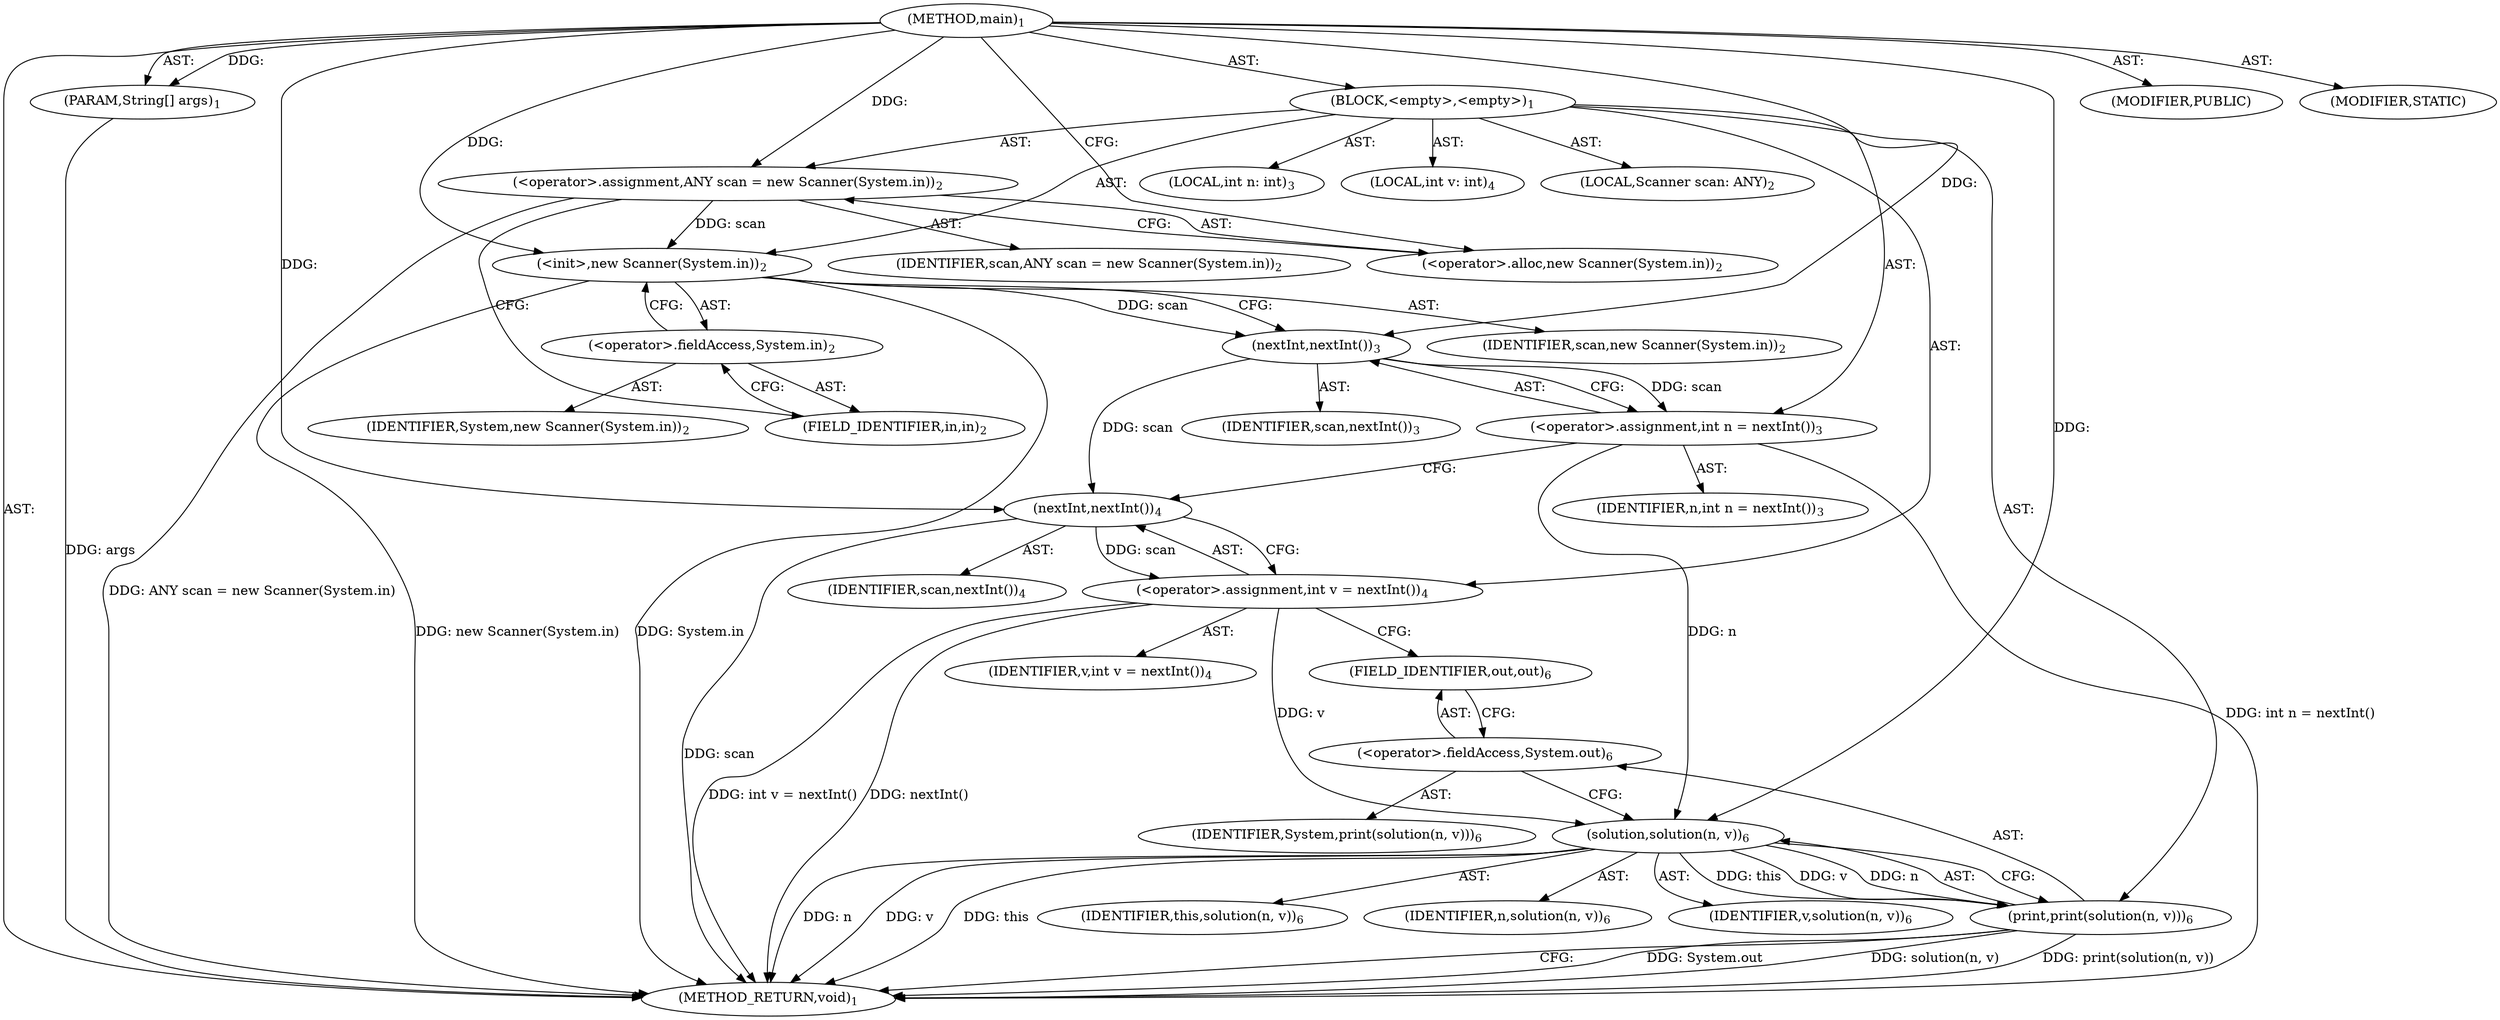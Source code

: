digraph "main" {  
"19" [label = <(METHOD,main)<SUB>1</SUB>> ]
"20" [label = <(PARAM,String[] args)<SUB>1</SUB>> ]
"21" [label = <(BLOCK,&lt;empty&gt;,&lt;empty&gt;)<SUB>1</SUB>> ]
"4" [label = <(LOCAL,Scanner scan: ANY)<SUB>2</SUB>> ]
"22" [label = <(&lt;operator&gt;.assignment,ANY scan = new Scanner(System.in))<SUB>2</SUB>> ]
"23" [label = <(IDENTIFIER,scan,ANY scan = new Scanner(System.in))<SUB>2</SUB>> ]
"24" [label = <(&lt;operator&gt;.alloc,new Scanner(System.in))<SUB>2</SUB>> ]
"25" [label = <(&lt;init&gt;,new Scanner(System.in))<SUB>2</SUB>> ]
"3" [label = <(IDENTIFIER,scan,new Scanner(System.in))<SUB>2</SUB>> ]
"26" [label = <(&lt;operator&gt;.fieldAccess,System.in)<SUB>2</SUB>> ]
"27" [label = <(IDENTIFIER,System,new Scanner(System.in))<SUB>2</SUB>> ]
"28" [label = <(FIELD_IDENTIFIER,in,in)<SUB>2</SUB>> ]
"29" [label = <(LOCAL,int n: int)<SUB>3</SUB>> ]
"30" [label = <(&lt;operator&gt;.assignment,int n = nextInt())<SUB>3</SUB>> ]
"31" [label = <(IDENTIFIER,n,int n = nextInt())<SUB>3</SUB>> ]
"32" [label = <(nextInt,nextInt())<SUB>3</SUB>> ]
"33" [label = <(IDENTIFIER,scan,nextInt())<SUB>3</SUB>> ]
"34" [label = <(LOCAL,int v: int)<SUB>4</SUB>> ]
"35" [label = <(&lt;operator&gt;.assignment,int v = nextInt())<SUB>4</SUB>> ]
"36" [label = <(IDENTIFIER,v,int v = nextInt())<SUB>4</SUB>> ]
"37" [label = <(nextInt,nextInt())<SUB>4</SUB>> ]
"38" [label = <(IDENTIFIER,scan,nextInt())<SUB>4</SUB>> ]
"39" [label = <(print,print(solution(n, v)))<SUB>6</SUB>> ]
"40" [label = <(&lt;operator&gt;.fieldAccess,System.out)<SUB>6</SUB>> ]
"41" [label = <(IDENTIFIER,System,print(solution(n, v)))<SUB>6</SUB>> ]
"42" [label = <(FIELD_IDENTIFIER,out,out)<SUB>6</SUB>> ]
"43" [label = <(solution,solution(n, v))<SUB>6</SUB>> ]
"44" [label = <(IDENTIFIER,this,solution(n, v))<SUB>6</SUB>> ]
"45" [label = <(IDENTIFIER,n,solution(n, v))<SUB>6</SUB>> ]
"46" [label = <(IDENTIFIER,v,solution(n, v))<SUB>6</SUB>> ]
"47" [label = <(MODIFIER,PUBLIC)> ]
"48" [label = <(MODIFIER,STATIC)> ]
"49" [label = <(METHOD_RETURN,void)<SUB>1</SUB>> ]
  "19" -> "20"  [ label = "AST: "] 
  "19" -> "21"  [ label = "AST: "] 
  "19" -> "47"  [ label = "AST: "] 
  "19" -> "48"  [ label = "AST: "] 
  "19" -> "49"  [ label = "AST: "] 
  "21" -> "4"  [ label = "AST: "] 
  "21" -> "22"  [ label = "AST: "] 
  "21" -> "25"  [ label = "AST: "] 
  "21" -> "29"  [ label = "AST: "] 
  "21" -> "30"  [ label = "AST: "] 
  "21" -> "34"  [ label = "AST: "] 
  "21" -> "35"  [ label = "AST: "] 
  "21" -> "39"  [ label = "AST: "] 
  "22" -> "23"  [ label = "AST: "] 
  "22" -> "24"  [ label = "AST: "] 
  "25" -> "3"  [ label = "AST: "] 
  "25" -> "26"  [ label = "AST: "] 
  "26" -> "27"  [ label = "AST: "] 
  "26" -> "28"  [ label = "AST: "] 
  "30" -> "31"  [ label = "AST: "] 
  "30" -> "32"  [ label = "AST: "] 
  "32" -> "33"  [ label = "AST: "] 
  "35" -> "36"  [ label = "AST: "] 
  "35" -> "37"  [ label = "AST: "] 
  "37" -> "38"  [ label = "AST: "] 
  "39" -> "40"  [ label = "AST: "] 
  "39" -> "43"  [ label = "AST: "] 
  "40" -> "41"  [ label = "AST: "] 
  "40" -> "42"  [ label = "AST: "] 
  "43" -> "44"  [ label = "AST: "] 
  "43" -> "45"  [ label = "AST: "] 
  "43" -> "46"  [ label = "AST: "] 
  "22" -> "28"  [ label = "CFG: "] 
  "25" -> "32"  [ label = "CFG: "] 
  "30" -> "37"  [ label = "CFG: "] 
  "35" -> "42"  [ label = "CFG: "] 
  "39" -> "49"  [ label = "CFG: "] 
  "24" -> "22"  [ label = "CFG: "] 
  "26" -> "25"  [ label = "CFG: "] 
  "32" -> "30"  [ label = "CFG: "] 
  "37" -> "35"  [ label = "CFG: "] 
  "40" -> "43"  [ label = "CFG: "] 
  "43" -> "39"  [ label = "CFG: "] 
  "28" -> "26"  [ label = "CFG: "] 
  "42" -> "40"  [ label = "CFG: "] 
  "19" -> "24"  [ label = "CFG: "] 
  "20" -> "49"  [ label = "DDG: args"] 
  "22" -> "49"  [ label = "DDG: ANY scan = new Scanner(System.in)"] 
  "25" -> "49"  [ label = "DDG: System.in"] 
  "25" -> "49"  [ label = "DDG: new Scanner(System.in)"] 
  "30" -> "49"  [ label = "DDG: int n = nextInt()"] 
  "37" -> "49"  [ label = "DDG: scan"] 
  "35" -> "49"  [ label = "DDG: nextInt()"] 
  "35" -> "49"  [ label = "DDG: int v = nextInt()"] 
  "39" -> "49"  [ label = "DDG: System.out"] 
  "43" -> "49"  [ label = "DDG: n"] 
  "43" -> "49"  [ label = "DDG: v"] 
  "39" -> "49"  [ label = "DDG: solution(n, v)"] 
  "39" -> "49"  [ label = "DDG: print(solution(n, v))"] 
  "43" -> "49"  [ label = "DDG: this"] 
  "19" -> "20"  [ label = "DDG: "] 
  "19" -> "22"  [ label = "DDG: "] 
  "32" -> "30"  [ label = "DDG: scan"] 
  "37" -> "35"  [ label = "DDG: scan"] 
  "22" -> "25"  [ label = "DDG: scan"] 
  "19" -> "25"  [ label = "DDG: "] 
  "43" -> "39"  [ label = "DDG: this"] 
  "43" -> "39"  [ label = "DDG: n"] 
  "43" -> "39"  [ label = "DDG: v"] 
  "25" -> "32"  [ label = "DDG: scan"] 
  "19" -> "32"  [ label = "DDG: "] 
  "32" -> "37"  [ label = "DDG: scan"] 
  "19" -> "37"  [ label = "DDG: "] 
  "19" -> "43"  [ label = "DDG: "] 
  "30" -> "43"  [ label = "DDG: n"] 
  "35" -> "43"  [ label = "DDG: v"] 
}
